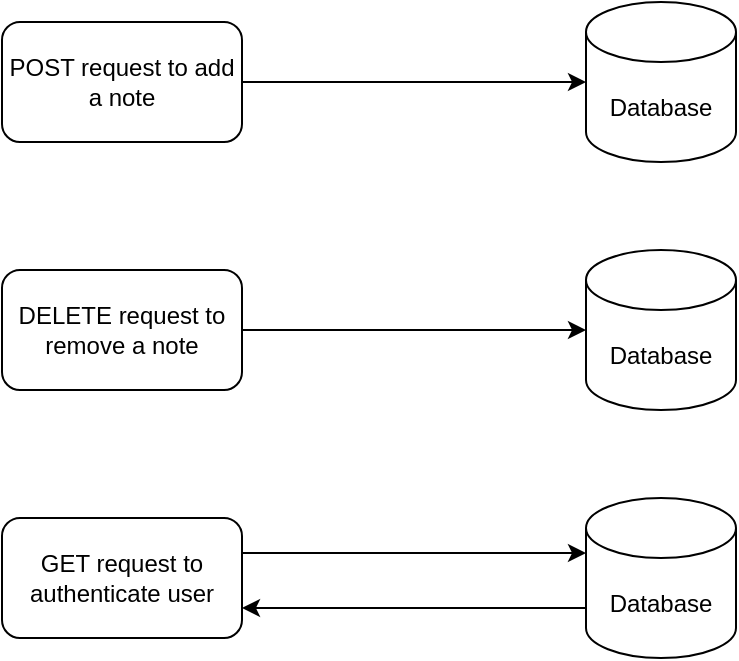 <mxfile version="22.0.4" type="github">
  <diagram name="Page-1" id="uPg6snv2tzJXgFNiM9jB">
    <mxGraphModel dx="809" dy="603" grid="0" gridSize="10" guides="1" tooltips="1" connect="1" arrows="1" fold="1" page="1" pageScale="1" pageWidth="827" pageHeight="1169" math="0" shadow="0">
      <root>
        <mxCell id="0" />
        <mxCell id="1" parent="0" />
        <mxCell id="vUhW8tttIEPbLT15ki83-34" value="POST request to add a note" style="rounded=1;whiteSpace=wrap;html=1;" vertex="1" parent="1">
          <mxGeometry x="239" y="66" width="120" height="60" as="geometry" />
        </mxCell>
        <mxCell id="vUhW8tttIEPbLT15ki83-35" value="Database" style="shape=cylinder3;whiteSpace=wrap;html=1;boundedLbl=1;backgroundOutline=1;size=15;" vertex="1" parent="1">
          <mxGeometry x="531" y="56" width="75" height="80" as="geometry" />
        </mxCell>
        <mxCell id="vUhW8tttIEPbLT15ki83-36" style="edgeStyle=orthogonalEdgeStyle;rounded=0;orthogonalLoop=1;jettySize=auto;html=1;entryX=0;entryY=0.5;entryDx=0;entryDy=0;entryPerimeter=0;" edge="1" parent="1" source="vUhW8tttIEPbLT15ki83-34" target="vUhW8tttIEPbLT15ki83-35">
          <mxGeometry relative="1" as="geometry" />
        </mxCell>
        <mxCell id="vUhW8tttIEPbLT15ki83-38" value="Database" style="shape=cylinder3;whiteSpace=wrap;html=1;boundedLbl=1;backgroundOutline=1;size=15;" vertex="1" parent="1">
          <mxGeometry x="531" y="180" width="75" height="80" as="geometry" />
        </mxCell>
        <mxCell id="vUhW8tttIEPbLT15ki83-40" value="DELETE request to remove a note" style="rounded=1;whiteSpace=wrap;html=1;" vertex="1" parent="1">
          <mxGeometry x="239" y="190" width="120" height="60" as="geometry" />
        </mxCell>
        <mxCell id="vUhW8tttIEPbLT15ki83-41" value="GET request to authenticate user" style="rounded=1;whiteSpace=wrap;html=1;" vertex="1" parent="1">
          <mxGeometry x="239" y="314" width="120" height="60" as="geometry" />
        </mxCell>
        <mxCell id="vUhW8tttIEPbLT15ki83-44" style="edgeStyle=orthogonalEdgeStyle;rounded=0;orthogonalLoop=1;jettySize=auto;html=1;entryX=1;entryY=0.75;entryDx=0;entryDy=0;" edge="1" parent="1" source="vUhW8tttIEPbLT15ki83-42" target="vUhW8tttIEPbLT15ki83-41">
          <mxGeometry relative="1" as="geometry">
            <Array as="points">
              <mxPoint x="489" y="359" />
              <mxPoint x="489" y="359" />
            </Array>
          </mxGeometry>
        </mxCell>
        <mxCell id="vUhW8tttIEPbLT15ki83-42" value="Database" style="shape=cylinder3;whiteSpace=wrap;html=1;boundedLbl=1;backgroundOutline=1;size=15;" vertex="1" parent="1">
          <mxGeometry x="531" y="304" width="75" height="80" as="geometry" />
        </mxCell>
        <mxCell id="vUhW8tttIEPbLT15ki83-43" style="edgeStyle=orthogonalEdgeStyle;rounded=0;orthogonalLoop=1;jettySize=auto;html=1;entryX=0;entryY=0;entryDx=0;entryDy=27.5;entryPerimeter=0;" edge="1" parent="1" source="vUhW8tttIEPbLT15ki83-41" target="vUhW8tttIEPbLT15ki83-42">
          <mxGeometry relative="1" as="geometry">
            <Array as="points">
              <mxPoint x="445" y="332" />
            </Array>
          </mxGeometry>
        </mxCell>
        <mxCell id="vUhW8tttIEPbLT15ki83-45" style="edgeStyle=orthogonalEdgeStyle;rounded=0;orthogonalLoop=1;jettySize=auto;html=1;entryX=0;entryY=0.5;entryDx=0;entryDy=0;entryPerimeter=0;" edge="1" parent="1" source="vUhW8tttIEPbLT15ki83-40" target="vUhW8tttIEPbLT15ki83-38">
          <mxGeometry relative="1" as="geometry" />
        </mxCell>
      </root>
    </mxGraphModel>
  </diagram>
</mxfile>
